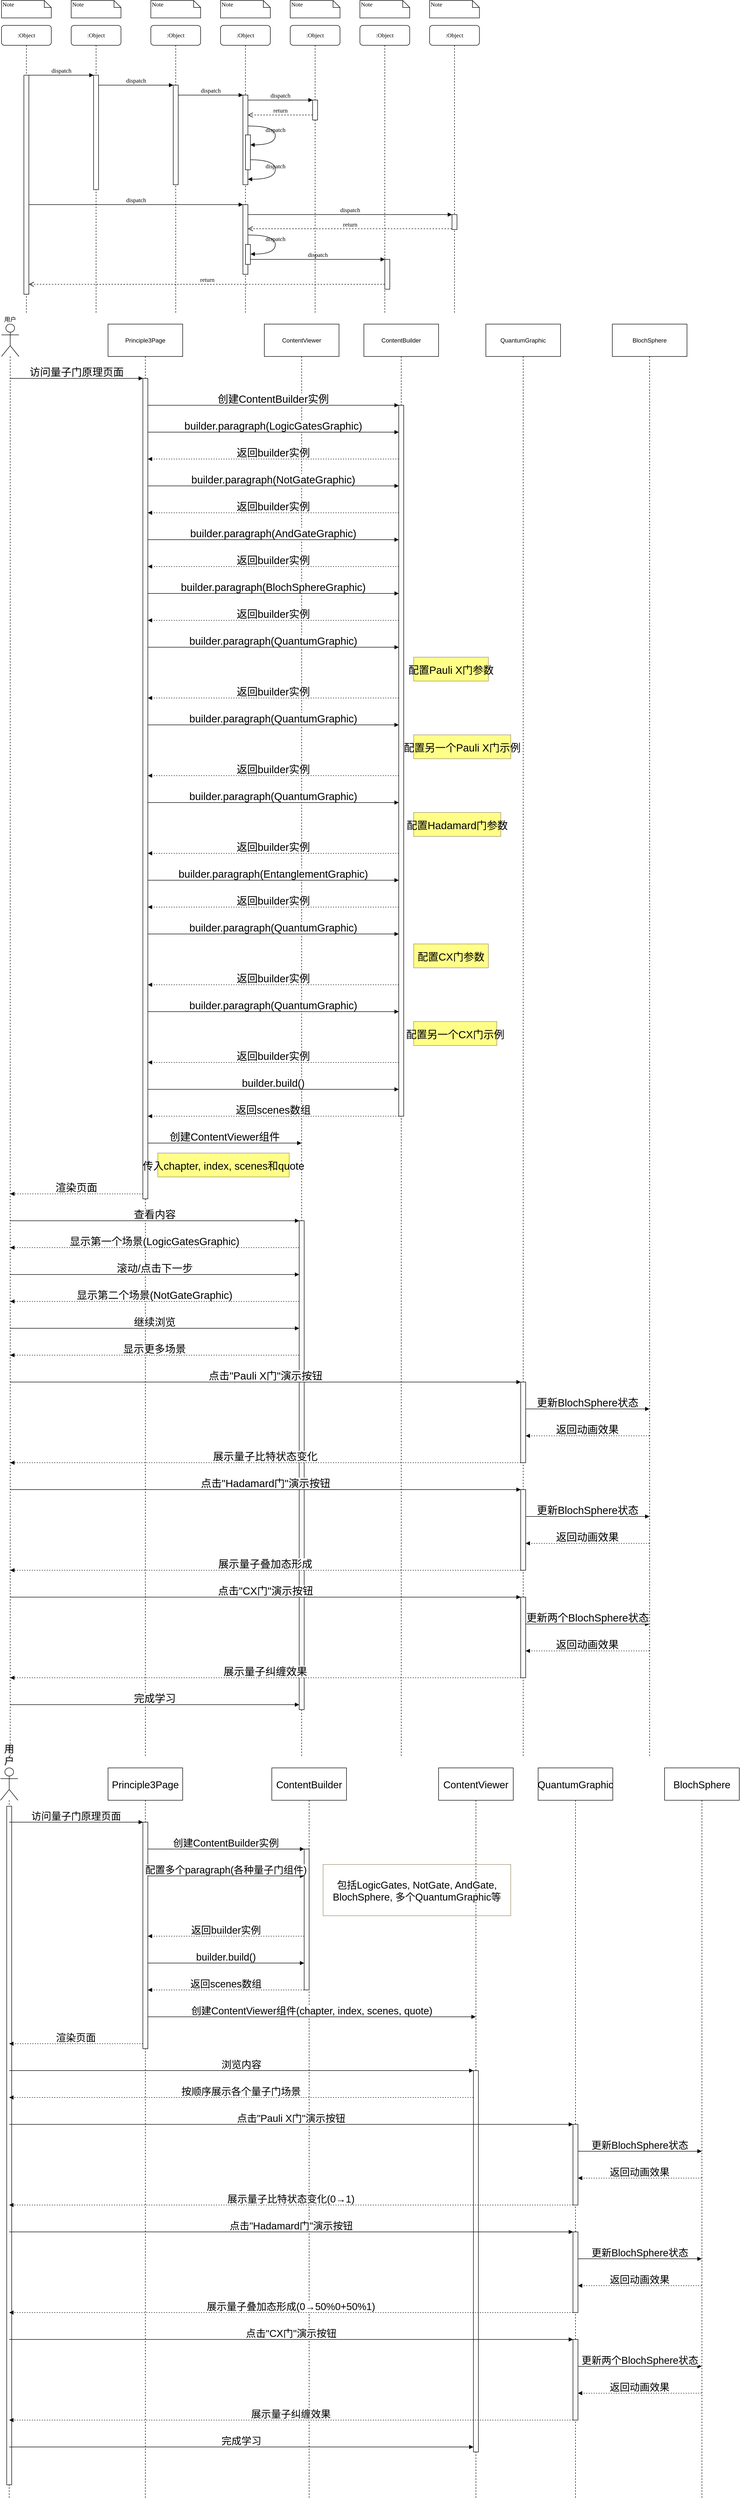 <mxfile version="27.0.4">
  <diagram name="Page-1" id="13e1069c-82ec-6db2-03f1-153e76fe0fe0">
    <mxGraphModel dx="1796" dy="1060" grid="1" gridSize="10" guides="1" tooltips="1" connect="1" arrows="1" fold="1" page="1" pageScale="1" pageWidth="1100" pageHeight="850" background="none" math="0" shadow="0">
      <root>
        <mxCell id="0" />
        <mxCell id="1" parent="0" />
        <mxCell id="7baba1c4bc27f4b0-2" value=":Object" style="shape=umlLifeline;perimeter=lifelinePerimeter;whiteSpace=wrap;html=1;container=1;collapsible=0;recursiveResize=0;outlineConnect=0;rounded=1;shadow=0;comic=0;labelBackgroundColor=none;strokeWidth=1;fontFamily=Verdana;fontSize=12;align=center;" parent="1" vertex="1">
          <mxGeometry x="240" y="80" width="100" height="580" as="geometry" />
        </mxCell>
        <mxCell id="7baba1c4bc27f4b0-10" value="" style="html=1;points=[];perimeter=orthogonalPerimeter;rounded=0;shadow=0;comic=0;labelBackgroundColor=none;strokeWidth=1;fontFamily=Verdana;fontSize=12;align=center;" parent="7baba1c4bc27f4b0-2" vertex="1">
          <mxGeometry x="45" y="100" width="10" height="230" as="geometry" />
        </mxCell>
        <mxCell id="7baba1c4bc27f4b0-3" value=":Object" style="shape=umlLifeline;perimeter=lifelinePerimeter;whiteSpace=wrap;html=1;container=1;collapsible=0;recursiveResize=0;outlineConnect=0;rounded=1;shadow=0;comic=0;labelBackgroundColor=none;strokeWidth=1;fontFamily=Verdana;fontSize=12;align=center;" parent="1" vertex="1">
          <mxGeometry x="400" y="80" width="100" height="580" as="geometry" />
        </mxCell>
        <mxCell id="7baba1c4bc27f4b0-13" value="" style="html=1;points=[];perimeter=orthogonalPerimeter;rounded=0;shadow=0;comic=0;labelBackgroundColor=none;strokeWidth=1;fontFamily=Verdana;fontSize=12;align=center;" parent="7baba1c4bc27f4b0-3" vertex="1">
          <mxGeometry x="45" y="120" width="10" height="200" as="geometry" />
        </mxCell>
        <mxCell id="7baba1c4bc27f4b0-4" value=":Object" style="shape=umlLifeline;perimeter=lifelinePerimeter;whiteSpace=wrap;html=1;container=1;collapsible=0;recursiveResize=0;outlineConnect=0;rounded=1;shadow=0;comic=0;labelBackgroundColor=none;strokeWidth=1;fontFamily=Verdana;fontSize=12;align=center;" parent="1" vertex="1">
          <mxGeometry x="540" y="80" width="100" height="580" as="geometry" />
        </mxCell>
        <mxCell id="7baba1c4bc27f4b0-5" value=":Object" style="shape=umlLifeline;perimeter=lifelinePerimeter;whiteSpace=wrap;html=1;container=1;collapsible=0;recursiveResize=0;outlineConnect=0;rounded=1;shadow=0;comic=0;labelBackgroundColor=none;strokeWidth=1;fontFamily=Verdana;fontSize=12;align=center;" parent="1" vertex="1">
          <mxGeometry x="680" y="80" width="100" height="580" as="geometry" />
        </mxCell>
        <mxCell id="7baba1c4bc27f4b0-6" value=":Object" style="shape=umlLifeline;perimeter=lifelinePerimeter;whiteSpace=wrap;html=1;container=1;collapsible=0;recursiveResize=0;outlineConnect=0;rounded=1;shadow=0;comic=0;labelBackgroundColor=none;strokeWidth=1;fontFamily=Verdana;fontSize=12;align=center;" parent="1" vertex="1">
          <mxGeometry x="820" y="80" width="100" height="580" as="geometry" />
        </mxCell>
        <mxCell id="7baba1c4bc27f4b0-7" value=":Object" style="shape=umlLifeline;perimeter=lifelinePerimeter;whiteSpace=wrap;html=1;container=1;collapsible=0;recursiveResize=0;outlineConnect=0;rounded=1;shadow=0;comic=0;labelBackgroundColor=none;strokeWidth=1;fontFamily=Verdana;fontSize=12;align=center;" parent="1" vertex="1">
          <mxGeometry x="960" y="80" width="100" height="580" as="geometry" />
        </mxCell>
        <mxCell id="7baba1c4bc27f4b0-8" value=":Object" style="shape=umlLifeline;perimeter=lifelinePerimeter;whiteSpace=wrap;html=1;container=1;collapsible=0;recursiveResize=0;outlineConnect=0;rounded=1;shadow=0;comic=0;labelBackgroundColor=none;strokeWidth=1;fontFamily=Verdana;fontSize=12;align=center;" parent="1" vertex="1">
          <mxGeometry x="100" y="80" width="100" height="580" as="geometry" />
        </mxCell>
        <mxCell id="7baba1c4bc27f4b0-9" value="" style="html=1;points=[];perimeter=orthogonalPerimeter;rounded=0;shadow=0;comic=0;labelBackgroundColor=none;strokeWidth=1;fontFamily=Verdana;fontSize=12;align=center;" parent="7baba1c4bc27f4b0-8" vertex="1">
          <mxGeometry x="45" y="100" width="10" height="440" as="geometry" />
        </mxCell>
        <mxCell id="7baba1c4bc27f4b0-16" value="" style="html=1;points=[];perimeter=orthogonalPerimeter;rounded=0;shadow=0;comic=0;labelBackgroundColor=none;strokeWidth=1;fontFamily=Verdana;fontSize=12;align=center;" parent="1" vertex="1">
          <mxGeometry x="585" y="220" width="10" height="180" as="geometry" />
        </mxCell>
        <mxCell id="7baba1c4bc27f4b0-17" value="dispatch" style="html=1;verticalAlign=bottom;endArrow=block;labelBackgroundColor=none;fontFamily=Verdana;fontSize=12;edgeStyle=elbowEdgeStyle;elbow=vertical;" parent="1" source="7baba1c4bc27f4b0-13" target="7baba1c4bc27f4b0-16" edge="1">
          <mxGeometry relative="1" as="geometry">
            <mxPoint x="510" y="220" as="sourcePoint" />
            <Array as="points">
              <mxPoint x="460" y="220" />
            </Array>
          </mxGeometry>
        </mxCell>
        <mxCell id="7baba1c4bc27f4b0-19" value="" style="html=1;points=[];perimeter=orthogonalPerimeter;rounded=0;shadow=0;comic=0;labelBackgroundColor=none;strokeWidth=1;fontFamily=Verdana;fontSize=12;align=center;" parent="1" vertex="1">
          <mxGeometry x="725" y="230" width="10" height="40" as="geometry" />
        </mxCell>
        <mxCell id="7baba1c4bc27f4b0-20" value="dispatch" style="html=1;verticalAlign=bottom;endArrow=block;entryX=0;entryY=0;labelBackgroundColor=none;fontFamily=Verdana;fontSize=12;edgeStyle=elbowEdgeStyle;elbow=vertical;" parent="1" source="7baba1c4bc27f4b0-16" target="7baba1c4bc27f4b0-19" edge="1">
          <mxGeometry relative="1" as="geometry">
            <mxPoint x="650" y="230" as="sourcePoint" />
          </mxGeometry>
        </mxCell>
        <mxCell id="7baba1c4bc27f4b0-21" value="return" style="html=1;verticalAlign=bottom;endArrow=open;dashed=1;endSize=8;labelBackgroundColor=none;fontFamily=Verdana;fontSize=12;edgeStyle=elbowEdgeStyle;elbow=vertical;" parent="1" source="7baba1c4bc27f4b0-19" target="7baba1c4bc27f4b0-16" edge="1">
          <mxGeometry relative="1" as="geometry">
            <mxPoint x="650" y="306" as="targetPoint" />
            <Array as="points">
              <mxPoint x="670" y="260" />
              <mxPoint x="700" y="260" />
            </Array>
          </mxGeometry>
        </mxCell>
        <mxCell id="7baba1c4bc27f4b0-22" value="" style="html=1;points=[];perimeter=orthogonalPerimeter;rounded=0;shadow=0;comic=0;labelBackgroundColor=none;strokeWidth=1;fontFamily=Verdana;fontSize=12;align=center;" parent="1" vertex="1">
          <mxGeometry x="585" y="440" width="10" height="140" as="geometry" />
        </mxCell>
        <mxCell id="7baba1c4bc27f4b0-23" value="dispatch" style="html=1;verticalAlign=bottom;endArrow=block;entryX=0;entryY=0;labelBackgroundColor=none;fontFamily=Verdana;fontSize=12;" parent="1" source="7baba1c4bc27f4b0-9" target="7baba1c4bc27f4b0-22" edge="1">
          <mxGeometry relative="1" as="geometry">
            <mxPoint x="510" y="420" as="sourcePoint" />
          </mxGeometry>
        </mxCell>
        <mxCell id="7baba1c4bc27f4b0-25" value="" style="html=1;points=[];perimeter=orthogonalPerimeter;rounded=0;shadow=0;comic=0;labelBackgroundColor=none;strokeColor=#000000;strokeWidth=1;fillColor=#FFFFFF;fontFamily=Verdana;fontSize=12;fontColor=#000000;align=center;" parent="1" vertex="1">
          <mxGeometry x="1005" y="460" width="10" height="30" as="geometry" />
        </mxCell>
        <mxCell id="7baba1c4bc27f4b0-26" value="dispatch" style="html=1;verticalAlign=bottom;endArrow=block;entryX=0;entryY=0;labelBackgroundColor=none;fontFamily=Verdana;fontSize=12;" parent="1" source="7baba1c4bc27f4b0-22" target="7baba1c4bc27f4b0-25" edge="1">
          <mxGeometry relative="1" as="geometry">
            <mxPoint x="930" y="340" as="sourcePoint" />
          </mxGeometry>
        </mxCell>
        <mxCell id="7baba1c4bc27f4b0-27" value="return" style="html=1;verticalAlign=bottom;endArrow=open;dashed=1;endSize=8;exitX=0;exitY=0.95;labelBackgroundColor=none;fontFamily=Verdana;fontSize=12;" parent="1" source="7baba1c4bc27f4b0-25" target="7baba1c4bc27f4b0-22" edge="1">
          <mxGeometry relative="1" as="geometry">
            <mxPoint x="930" y="416" as="targetPoint" />
          </mxGeometry>
        </mxCell>
        <mxCell id="7baba1c4bc27f4b0-28" value="" style="html=1;points=[];perimeter=orthogonalPerimeter;rounded=0;shadow=0;comic=0;labelBackgroundColor=none;strokeWidth=1;fontFamily=Verdana;fontSize=12;align=center;" parent="1" vertex="1">
          <mxGeometry x="870" y="550" width="10" height="60" as="geometry" />
        </mxCell>
        <mxCell id="7baba1c4bc27f4b0-29" value="dispatch" style="html=1;verticalAlign=bottom;endArrow=block;entryX=0;entryY=0;labelBackgroundColor=none;fontFamily=Verdana;fontSize=12;edgeStyle=elbowEdgeStyle;elbow=vertical;" parent="1" source="7baba1c4bc27f4b0-37" target="7baba1c4bc27f4b0-28" edge="1">
          <mxGeometry relative="1" as="geometry">
            <mxPoint x="800" y="550" as="sourcePoint" />
          </mxGeometry>
        </mxCell>
        <mxCell id="7baba1c4bc27f4b0-30" value="return" style="html=1;verticalAlign=bottom;endArrow=open;dashed=1;endSize=8;labelBackgroundColor=none;fontFamily=Verdana;fontSize=12;edgeStyle=elbowEdgeStyle;elbow=vertical;" parent="1" source="7baba1c4bc27f4b0-28" target="7baba1c4bc27f4b0-9" edge="1">
          <mxGeometry relative="1" as="geometry">
            <mxPoint x="800" y="626" as="targetPoint" />
            <Array as="points">
              <mxPoint x="570" y="600" />
            </Array>
          </mxGeometry>
        </mxCell>
        <mxCell id="7baba1c4bc27f4b0-11" value="dispatch" style="html=1;verticalAlign=bottom;endArrow=block;entryX=0;entryY=0;labelBackgroundColor=none;fontFamily=Verdana;fontSize=12;edgeStyle=elbowEdgeStyle;elbow=vertical;" parent="1" source="7baba1c4bc27f4b0-9" target="7baba1c4bc27f4b0-10" edge="1">
          <mxGeometry relative="1" as="geometry">
            <mxPoint x="220" y="190" as="sourcePoint" />
          </mxGeometry>
        </mxCell>
        <mxCell id="7baba1c4bc27f4b0-14" value="dispatch" style="html=1;verticalAlign=bottom;endArrow=block;entryX=0;entryY=0;labelBackgroundColor=none;fontFamily=Verdana;fontSize=12;edgeStyle=elbowEdgeStyle;elbow=vertical;" parent="1" source="7baba1c4bc27f4b0-10" target="7baba1c4bc27f4b0-13" edge="1">
          <mxGeometry relative="1" as="geometry">
            <mxPoint x="370" y="200" as="sourcePoint" />
          </mxGeometry>
        </mxCell>
        <mxCell id="7baba1c4bc27f4b0-34" value="" style="html=1;points=[];perimeter=orthogonalPerimeter;rounded=0;shadow=0;comic=0;labelBackgroundColor=none;strokeWidth=1;fontFamily=Verdana;fontSize=12;align=center;" parent="1" vertex="1">
          <mxGeometry x="590" y="300" width="10" height="70" as="geometry" />
        </mxCell>
        <mxCell id="7baba1c4bc27f4b0-35" value="dispatch" style="html=1;verticalAlign=bottom;endArrow=block;labelBackgroundColor=none;fontFamily=Verdana;fontSize=12;elbow=vertical;edgeStyle=orthogonalEdgeStyle;curved=1;entryX=1;entryY=0.286;entryPerimeter=0;exitX=1.038;exitY=0.345;exitPerimeter=0;" parent="1" source="7baba1c4bc27f4b0-16" target="7baba1c4bc27f4b0-34" edge="1">
          <mxGeometry relative="1" as="geometry">
            <mxPoint x="465" y="230" as="sourcePoint" />
            <mxPoint x="595" y="230" as="targetPoint" />
            <Array as="points">
              <mxPoint x="650" y="282" />
              <mxPoint x="650" y="320" />
            </Array>
          </mxGeometry>
        </mxCell>
        <mxCell id="7baba1c4bc27f4b0-36" value="dispatch" style="html=1;verticalAlign=bottom;endArrow=block;labelBackgroundColor=none;fontFamily=Verdana;fontSize=12;elbow=vertical;edgeStyle=orthogonalEdgeStyle;curved=1;exitX=1.066;exitY=0.713;exitPerimeter=0;" parent="1" source="7baba1c4bc27f4b0-34" edge="1">
          <mxGeometry relative="1" as="geometry">
            <mxPoint x="610.333" y="350" as="sourcePoint" />
            <mxPoint x="595" y="389" as="targetPoint" />
            <Array as="points">
              <mxPoint x="650" y="350" />
              <mxPoint x="650" y="389" />
            </Array>
          </mxGeometry>
        </mxCell>
        <mxCell id="7baba1c4bc27f4b0-37" value="" style="html=1;points=[];perimeter=orthogonalPerimeter;rounded=0;shadow=0;comic=0;labelBackgroundColor=none;strokeWidth=1;fontFamily=Verdana;fontSize=12;align=center;" parent="1" vertex="1">
          <mxGeometry x="590" y="520" width="10" height="40" as="geometry" />
        </mxCell>
        <mxCell id="7baba1c4bc27f4b0-39" value="dispatch" style="html=1;verticalAlign=bottom;endArrow=block;labelBackgroundColor=none;fontFamily=Verdana;fontSize=12;elbow=vertical;edgeStyle=orthogonalEdgeStyle;curved=1;entryX=1;entryY=0.286;entryPerimeter=0;exitX=1.038;exitY=0.345;exitPerimeter=0;" parent="1" edge="1">
          <mxGeometry relative="1" as="geometry">
            <mxPoint x="595.333" y="501" as="sourcePoint" />
            <mxPoint x="600.333" y="539.333" as="targetPoint" />
            <Array as="points">
              <mxPoint x="650" y="501" />
              <mxPoint x="650" y="539" />
            </Array>
          </mxGeometry>
        </mxCell>
        <mxCell id="7baba1c4bc27f4b0-40" value="Note" style="shape=note;whiteSpace=wrap;html=1;size=14;verticalAlign=top;align=left;spacingTop=-6;rounded=0;shadow=0;comic=0;labelBackgroundColor=none;strokeWidth=1;fontFamily=Verdana;fontSize=12" parent="1" vertex="1">
          <mxGeometry x="100" y="30" width="100" height="35" as="geometry" />
        </mxCell>
        <mxCell id="7baba1c4bc27f4b0-41" value="Note" style="shape=note;whiteSpace=wrap;html=1;size=14;verticalAlign=top;align=left;spacingTop=-6;rounded=0;shadow=0;comic=0;labelBackgroundColor=none;strokeWidth=1;fontFamily=Verdana;fontSize=12" parent="1" vertex="1">
          <mxGeometry x="240" y="30" width="100" height="35" as="geometry" />
        </mxCell>
        <mxCell id="7baba1c4bc27f4b0-42" value="Note" style="shape=note;whiteSpace=wrap;html=1;size=14;verticalAlign=top;align=left;spacingTop=-6;rounded=0;shadow=0;comic=0;labelBackgroundColor=none;strokeWidth=1;fontFamily=Verdana;fontSize=12" parent="1" vertex="1">
          <mxGeometry x="400" y="30" width="100" height="35" as="geometry" />
        </mxCell>
        <mxCell id="7baba1c4bc27f4b0-43" value="Note" style="shape=note;whiteSpace=wrap;html=1;size=14;verticalAlign=top;align=left;spacingTop=-6;rounded=0;shadow=0;comic=0;labelBackgroundColor=none;strokeWidth=1;fontFamily=Verdana;fontSize=12" parent="1" vertex="1">
          <mxGeometry x="540" y="30" width="100" height="35" as="geometry" />
        </mxCell>
        <mxCell id="7baba1c4bc27f4b0-44" value="Note" style="shape=note;whiteSpace=wrap;html=1;size=14;verticalAlign=top;align=left;spacingTop=-6;rounded=0;shadow=0;comic=0;labelBackgroundColor=none;strokeWidth=1;fontFamily=Verdana;fontSize=12" parent="1" vertex="1">
          <mxGeometry x="680" y="30" width="100" height="35" as="geometry" />
        </mxCell>
        <mxCell id="7baba1c4bc27f4b0-45" value="Note" style="shape=note;whiteSpace=wrap;html=1;size=14;verticalAlign=top;align=left;spacingTop=-6;rounded=0;shadow=0;comic=0;labelBackgroundColor=none;strokeWidth=1;fontFamily=Verdana;fontSize=12" parent="1" vertex="1">
          <mxGeometry x="820" y="30" width="100" height="35" as="geometry" />
        </mxCell>
        <mxCell id="7baba1c4bc27f4b0-46" value="Note" style="shape=note;whiteSpace=wrap;html=1;size=14;verticalAlign=top;align=left;spacingTop=-6;rounded=0;shadow=0;comic=0;labelBackgroundColor=none;strokeWidth=1;fontFamily=Verdana;fontSize=12" parent="1" vertex="1">
          <mxGeometry x="960" y="30" width="100" height="35" as="geometry" />
        </mxCell>
        <mxCell id="3lRFRLL_CVhfYFaAorWH-1" value="用户" style="shape=umlLifeline;perimeter=lifelinePerimeter;whiteSpace=wrap;container=1;dropTarget=0;collapsible=0;recursiveResize=0;outlineConnect=0;portConstraint=eastwest;newEdgeStyle={&quot;edgeStyle&quot;:&quot;elbowEdgeStyle&quot;,&quot;elbow&quot;:&quot;vertical&quot;,&quot;curved&quot;:0,&quot;rounded&quot;:0};participant=umlActor;verticalAlign=bottom;labelPosition=center;verticalLabelPosition=top;align=center;size=65;" vertex="1" parent="1">
          <mxGeometry x="100" y="680" width="35" height="2878" as="geometry" />
        </mxCell>
        <mxCell id="3lRFRLL_CVhfYFaAorWH-2" value="Principle3Page" style="shape=umlLifeline;perimeter=lifelinePerimeter;whiteSpace=wrap;container=1;dropTarget=0;collapsible=0;recursiveResize=0;outlineConnect=0;portConstraint=eastwest;newEdgeStyle={&quot;edgeStyle&quot;:&quot;elbowEdgeStyle&quot;,&quot;elbow&quot;:&quot;vertical&quot;,&quot;curved&quot;:0,&quot;rounded&quot;:0};size=65;" vertex="1" parent="1">
          <mxGeometry x="314" y="680" width="150" height="2878" as="geometry" />
        </mxCell>
        <mxCell id="3lRFRLL_CVhfYFaAorWH-3" value="" style="points=[];perimeter=orthogonalPerimeter;outlineConnect=0;targetShapes=umlLifeline;portConstraint=eastwest;newEdgeStyle={&quot;edgeStyle&quot;:&quot;elbowEdgeStyle&quot;,&quot;elbow&quot;:&quot;vertical&quot;,&quot;curved&quot;:0,&quot;rounded&quot;:0};fontSize=21;" vertex="1" parent="3lRFRLL_CVhfYFaAorWH-2">
          <mxGeometry x="70" y="109" width="10" height="1648" as="geometry" />
        </mxCell>
        <mxCell id="3lRFRLL_CVhfYFaAorWH-4" value="ContentViewer" style="shape=umlLifeline;perimeter=lifelinePerimeter;whiteSpace=wrap;container=1;dropTarget=0;collapsible=0;recursiveResize=0;outlineConnect=0;portConstraint=eastwest;newEdgeStyle={&quot;edgeStyle&quot;:&quot;elbowEdgeStyle&quot;,&quot;elbow&quot;:&quot;vertical&quot;,&quot;curved&quot;:0,&quot;rounded&quot;:0};size=65;" vertex="1" parent="1">
          <mxGeometry x="628" y="680" width="150" height="2878" as="geometry" />
        </mxCell>
        <mxCell id="3lRFRLL_CVhfYFaAorWH-5" value="" style="points=[];perimeter=orthogonalPerimeter;outlineConnect=0;targetShapes=umlLifeline;portConstraint=eastwest;newEdgeStyle={&quot;edgeStyle&quot;:&quot;elbowEdgeStyle&quot;,&quot;elbow&quot;:&quot;vertical&quot;,&quot;curved&quot;:0,&quot;rounded&quot;:0};fontSize=21;" vertex="1" parent="3lRFRLL_CVhfYFaAorWH-4">
          <mxGeometry x="70" y="1801" width="10" height="982" as="geometry" />
        </mxCell>
        <mxCell id="3lRFRLL_CVhfYFaAorWH-6" value="ContentBuilder" style="shape=umlLifeline;perimeter=lifelinePerimeter;whiteSpace=wrap;container=1;dropTarget=0;collapsible=0;recursiveResize=0;outlineConnect=0;portConstraint=eastwest;newEdgeStyle={&quot;edgeStyle&quot;:&quot;elbowEdgeStyle&quot;,&quot;elbow&quot;:&quot;vertical&quot;,&quot;curved&quot;:0,&quot;rounded&quot;:0};size=65;" vertex="1" parent="1">
          <mxGeometry x="828" y="680" width="150" height="2878" as="geometry" />
        </mxCell>
        <mxCell id="3lRFRLL_CVhfYFaAorWH-7" value="" style="points=[];perimeter=orthogonalPerimeter;outlineConnect=0;targetShapes=umlLifeline;portConstraint=eastwest;newEdgeStyle={&quot;edgeStyle&quot;:&quot;elbowEdgeStyle&quot;,&quot;elbow&quot;:&quot;vertical&quot;,&quot;curved&quot;:0,&quot;rounded&quot;:0};fontSize=21;" vertex="1" parent="3lRFRLL_CVhfYFaAorWH-6">
          <mxGeometry x="70" y="163" width="10" height="1428" as="geometry" />
        </mxCell>
        <mxCell id="3lRFRLL_CVhfYFaAorWH-8" value="QuantumGraphic" style="shape=umlLifeline;perimeter=lifelinePerimeter;whiteSpace=wrap;container=1;dropTarget=0;collapsible=0;recursiveResize=0;outlineConnect=0;portConstraint=eastwest;newEdgeStyle={&quot;edgeStyle&quot;:&quot;elbowEdgeStyle&quot;,&quot;elbow&quot;:&quot;vertical&quot;,&quot;curved&quot;:0,&quot;rounded&quot;:0};size=65;" vertex="1" parent="1">
          <mxGeometry x="1073" y="680" width="150" height="2878" as="geometry" />
        </mxCell>
        <mxCell id="3lRFRLL_CVhfYFaAorWH-9" value="" style="points=[];perimeter=orthogonalPerimeter;outlineConnect=0;targetShapes=umlLifeline;portConstraint=eastwest;newEdgeStyle={&quot;edgeStyle&quot;:&quot;elbowEdgeStyle&quot;,&quot;elbow&quot;:&quot;vertical&quot;,&quot;curved&quot;:0,&quot;rounded&quot;:0};fontSize=21;" vertex="1" parent="3lRFRLL_CVhfYFaAorWH-8">
          <mxGeometry x="70" y="2125" width="10" height="162" as="geometry" />
        </mxCell>
        <mxCell id="3lRFRLL_CVhfYFaAorWH-10" value="" style="points=[];perimeter=orthogonalPerimeter;outlineConnect=0;targetShapes=umlLifeline;portConstraint=eastwest;newEdgeStyle={&quot;edgeStyle&quot;:&quot;elbowEdgeStyle&quot;,&quot;elbow&quot;:&quot;vertical&quot;,&quot;curved&quot;:0,&quot;rounded&quot;:0};fontSize=21;" vertex="1" parent="3lRFRLL_CVhfYFaAorWH-8">
          <mxGeometry x="70" y="2341" width="10" height="162" as="geometry" />
        </mxCell>
        <mxCell id="3lRFRLL_CVhfYFaAorWH-11" value="" style="points=[];perimeter=orthogonalPerimeter;outlineConnect=0;targetShapes=umlLifeline;portConstraint=eastwest;newEdgeStyle={&quot;edgeStyle&quot;:&quot;elbowEdgeStyle&quot;,&quot;elbow&quot;:&quot;vertical&quot;,&quot;curved&quot;:0,&quot;rounded&quot;:0};fontSize=21;" vertex="1" parent="3lRFRLL_CVhfYFaAorWH-8">
          <mxGeometry x="70" y="2557" width="10" height="162" as="geometry" />
        </mxCell>
        <mxCell id="3lRFRLL_CVhfYFaAorWH-12" value="BlochSphere" style="shape=umlLifeline;perimeter=lifelinePerimeter;whiteSpace=wrap;container=1;dropTarget=0;collapsible=0;recursiveResize=0;outlineConnect=0;portConstraint=eastwest;newEdgeStyle={&quot;edgeStyle&quot;:&quot;elbowEdgeStyle&quot;,&quot;elbow&quot;:&quot;vertical&quot;,&quot;curved&quot;:0,&quot;rounded&quot;:0};size=65;" vertex="1" parent="1">
          <mxGeometry x="1327" y="680" width="150" height="2878" as="geometry" />
        </mxCell>
        <mxCell id="3lRFRLL_CVhfYFaAorWH-13" value="访问量子门原理页面" style="verticalAlign=bottom;edgeStyle=elbowEdgeStyle;elbow=vertical;curved=0;rounded=0;endArrow=block;fontSize=21;" edge="1" parent="1" source="3lRFRLL_CVhfYFaAorWH-1" target="3lRFRLL_CVhfYFaAorWH-3">
          <mxGeometry relative="1" as="geometry">
            <Array as="points">
              <mxPoint x="291" y="789" />
            </Array>
          </mxGeometry>
        </mxCell>
        <mxCell id="3lRFRLL_CVhfYFaAorWH-14" value="创建ContentBuilder实例" style="verticalAlign=bottom;edgeStyle=elbowEdgeStyle;elbow=vertical;curved=0;rounded=0;endArrow=block;fontSize=21;" edge="1" parent="1" source="3lRFRLL_CVhfYFaAorWH-3" target="3lRFRLL_CVhfYFaAorWH-7">
          <mxGeometry relative="1" as="geometry">
            <Array as="points">
              <mxPoint x="657" y="843" />
            </Array>
          </mxGeometry>
        </mxCell>
        <mxCell id="3lRFRLL_CVhfYFaAorWH-15" value="builder.paragraph(LogicGatesGraphic)" style="verticalAlign=bottom;edgeStyle=elbowEdgeStyle;elbow=vertical;curved=0;rounded=0;endArrow=block;fontSize=21;" edge="1" parent="1" source="3lRFRLL_CVhfYFaAorWH-3" target="3lRFRLL_CVhfYFaAorWH-7">
          <mxGeometry relative="1" as="geometry">
            <Array as="points">
              <mxPoint x="655" y="897" />
            </Array>
          </mxGeometry>
        </mxCell>
        <mxCell id="3lRFRLL_CVhfYFaAorWH-16" value="返回builder实例" style="verticalAlign=bottom;edgeStyle=elbowEdgeStyle;elbow=vertical;curved=0;rounded=0;dashed=1;dashPattern=2 3;endArrow=block;fontSize=21;" edge="1" parent="1" source="3lRFRLL_CVhfYFaAorWH-7" target="3lRFRLL_CVhfYFaAorWH-3">
          <mxGeometry relative="1" as="geometry">
            <Array as="points">
              <mxPoint x="658" y="951" />
            </Array>
          </mxGeometry>
        </mxCell>
        <mxCell id="3lRFRLL_CVhfYFaAorWH-17" value="builder.paragraph(NotGateGraphic)" style="verticalAlign=bottom;edgeStyle=elbowEdgeStyle;elbow=vertical;curved=0;rounded=0;endArrow=block;fontSize=21;" edge="1" parent="1" source="3lRFRLL_CVhfYFaAorWH-3" target="3lRFRLL_CVhfYFaAorWH-7">
          <mxGeometry relative="1" as="geometry">
            <Array as="points">
              <mxPoint x="655" y="1005" />
            </Array>
          </mxGeometry>
        </mxCell>
        <mxCell id="3lRFRLL_CVhfYFaAorWH-18" value="返回builder实例" style="verticalAlign=bottom;edgeStyle=elbowEdgeStyle;elbow=vertical;curved=0;rounded=0;dashed=1;dashPattern=2 3;endArrow=block;fontSize=21;" edge="1" parent="1" source="3lRFRLL_CVhfYFaAorWH-7" target="3lRFRLL_CVhfYFaAorWH-3">
          <mxGeometry relative="1" as="geometry">
            <Array as="points">
              <mxPoint x="658" y="1059" />
            </Array>
          </mxGeometry>
        </mxCell>
        <mxCell id="3lRFRLL_CVhfYFaAorWH-19" value="builder.paragraph(AndGateGraphic)" style="verticalAlign=bottom;edgeStyle=elbowEdgeStyle;elbow=vertical;curved=0;rounded=0;endArrow=block;fontSize=21;" edge="1" parent="1" source="3lRFRLL_CVhfYFaAorWH-3" target="3lRFRLL_CVhfYFaAorWH-7">
          <mxGeometry relative="1" as="geometry">
            <Array as="points">
              <mxPoint x="655" y="1113" />
            </Array>
          </mxGeometry>
        </mxCell>
        <mxCell id="3lRFRLL_CVhfYFaAorWH-20" value="返回builder实例" style="verticalAlign=bottom;edgeStyle=elbowEdgeStyle;elbow=vertical;curved=0;rounded=0;dashed=1;dashPattern=2 3;endArrow=block;fontSize=21;" edge="1" parent="1" source="3lRFRLL_CVhfYFaAorWH-7" target="3lRFRLL_CVhfYFaAorWH-3">
          <mxGeometry relative="1" as="geometry">
            <Array as="points">
              <mxPoint x="658" y="1167" />
            </Array>
          </mxGeometry>
        </mxCell>
        <mxCell id="3lRFRLL_CVhfYFaAorWH-21" value="builder.paragraph(BlochSphereGraphic)" style="verticalAlign=bottom;edgeStyle=elbowEdgeStyle;elbow=vertical;curved=0;rounded=0;endArrow=block;fontSize=21;" edge="1" parent="1" source="3lRFRLL_CVhfYFaAorWH-3" target="3lRFRLL_CVhfYFaAorWH-7">
          <mxGeometry relative="1" as="geometry">
            <Array as="points">
              <mxPoint x="655" y="1221" />
            </Array>
          </mxGeometry>
        </mxCell>
        <mxCell id="3lRFRLL_CVhfYFaAorWH-22" value="返回builder实例" style="verticalAlign=bottom;edgeStyle=elbowEdgeStyle;elbow=vertical;curved=0;rounded=0;dashed=1;dashPattern=2 3;endArrow=block;fontSize=21;" edge="1" parent="1" source="3lRFRLL_CVhfYFaAorWH-7" target="3lRFRLL_CVhfYFaAorWH-3">
          <mxGeometry relative="1" as="geometry">
            <Array as="points">
              <mxPoint x="658" y="1275" />
            </Array>
          </mxGeometry>
        </mxCell>
        <mxCell id="3lRFRLL_CVhfYFaAorWH-23" value="builder.paragraph(QuantumGraphic)" style="verticalAlign=bottom;edgeStyle=elbowEdgeStyle;elbow=vertical;curved=0;rounded=0;endArrow=block;fontSize=21;" edge="1" parent="1" source="3lRFRLL_CVhfYFaAorWH-3" target="3lRFRLL_CVhfYFaAorWH-7">
          <mxGeometry relative="1" as="geometry">
            <Array as="points">
              <mxPoint x="655" y="1329" />
            </Array>
          </mxGeometry>
        </mxCell>
        <mxCell id="3lRFRLL_CVhfYFaAorWH-24" value="返回builder实例" style="verticalAlign=bottom;edgeStyle=elbowEdgeStyle;elbow=vertical;curved=0;rounded=0;dashed=1;dashPattern=2 3;endArrow=block;fontSize=21;" edge="1" parent="1" source="3lRFRLL_CVhfYFaAorWH-7" target="3lRFRLL_CVhfYFaAorWH-3">
          <mxGeometry relative="1" as="geometry">
            <Array as="points">
              <mxPoint x="658" y="1431" />
            </Array>
          </mxGeometry>
        </mxCell>
        <mxCell id="3lRFRLL_CVhfYFaAorWH-25" value="builder.paragraph(QuantumGraphic)" style="verticalAlign=bottom;edgeStyle=elbowEdgeStyle;elbow=vertical;curved=0;rounded=0;endArrow=block;fontSize=21;" edge="1" parent="1" source="3lRFRLL_CVhfYFaAorWH-3" target="3lRFRLL_CVhfYFaAorWH-7">
          <mxGeometry relative="1" as="geometry">
            <Array as="points">
              <mxPoint x="655" y="1485" />
            </Array>
          </mxGeometry>
        </mxCell>
        <mxCell id="3lRFRLL_CVhfYFaAorWH-26" value="返回builder实例" style="verticalAlign=bottom;edgeStyle=elbowEdgeStyle;elbow=vertical;curved=0;rounded=0;dashed=1;dashPattern=2 3;endArrow=block;fontSize=21;" edge="1" parent="1" source="3lRFRLL_CVhfYFaAorWH-7" target="3lRFRLL_CVhfYFaAorWH-3">
          <mxGeometry relative="1" as="geometry">
            <Array as="points">
              <mxPoint x="658" y="1587" />
            </Array>
          </mxGeometry>
        </mxCell>
        <mxCell id="3lRFRLL_CVhfYFaAorWH-27" value="builder.paragraph(QuantumGraphic)" style="verticalAlign=bottom;edgeStyle=elbowEdgeStyle;elbow=vertical;curved=0;rounded=0;endArrow=block;fontSize=21;" edge="1" parent="1" source="3lRFRLL_CVhfYFaAorWH-3" target="3lRFRLL_CVhfYFaAorWH-7">
          <mxGeometry relative="1" as="geometry">
            <Array as="points">
              <mxPoint x="655" y="1641" />
            </Array>
          </mxGeometry>
        </mxCell>
        <mxCell id="3lRFRLL_CVhfYFaAorWH-28" value="返回builder实例" style="verticalAlign=bottom;edgeStyle=elbowEdgeStyle;elbow=vertical;curved=0;rounded=0;dashed=1;dashPattern=2 3;endArrow=block;fontSize=21;" edge="1" parent="1" source="3lRFRLL_CVhfYFaAorWH-7" target="3lRFRLL_CVhfYFaAorWH-3">
          <mxGeometry relative="1" as="geometry">
            <Array as="points">
              <mxPoint x="658" y="1743" />
            </Array>
          </mxGeometry>
        </mxCell>
        <mxCell id="3lRFRLL_CVhfYFaAorWH-29" value="builder.paragraph(EntanglementGraphic)" style="verticalAlign=bottom;edgeStyle=elbowEdgeStyle;elbow=vertical;curved=0;rounded=0;endArrow=block;fontSize=21;" edge="1" parent="1" source="3lRFRLL_CVhfYFaAorWH-3" target="3lRFRLL_CVhfYFaAorWH-7">
          <mxGeometry relative="1" as="geometry">
            <Array as="points">
              <mxPoint x="655" y="1797" />
            </Array>
          </mxGeometry>
        </mxCell>
        <mxCell id="3lRFRLL_CVhfYFaAorWH-30" value="返回builder实例" style="verticalAlign=bottom;edgeStyle=elbowEdgeStyle;elbow=vertical;curved=0;rounded=0;dashed=1;dashPattern=2 3;endArrow=block;fontSize=21;" edge="1" parent="1" source="3lRFRLL_CVhfYFaAorWH-7" target="3lRFRLL_CVhfYFaAorWH-3">
          <mxGeometry relative="1" as="geometry">
            <Array as="points">
              <mxPoint x="658" y="1851" />
            </Array>
          </mxGeometry>
        </mxCell>
        <mxCell id="3lRFRLL_CVhfYFaAorWH-31" value="builder.paragraph(QuantumGraphic)" style="verticalAlign=bottom;edgeStyle=elbowEdgeStyle;elbow=vertical;curved=0;rounded=0;endArrow=block;fontSize=21;" edge="1" parent="1" source="3lRFRLL_CVhfYFaAorWH-3" target="3lRFRLL_CVhfYFaAorWH-7">
          <mxGeometry relative="1" as="geometry">
            <Array as="points">
              <mxPoint x="655" y="1905" />
            </Array>
          </mxGeometry>
        </mxCell>
        <mxCell id="3lRFRLL_CVhfYFaAorWH-32" value="返回builder实例" style="verticalAlign=bottom;edgeStyle=elbowEdgeStyle;elbow=vertical;curved=0;rounded=0;dashed=1;dashPattern=2 3;endArrow=block;fontSize=21;" edge="1" parent="1" source="3lRFRLL_CVhfYFaAorWH-7" target="3lRFRLL_CVhfYFaAorWH-3">
          <mxGeometry relative="1" as="geometry">
            <Array as="points">
              <mxPoint x="658" y="2007" />
            </Array>
          </mxGeometry>
        </mxCell>
        <mxCell id="3lRFRLL_CVhfYFaAorWH-33" value="builder.paragraph(QuantumGraphic)" style="verticalAlign=bottom;edgeStyle=elbowEdgeStyle;elbow=vertical;curved=0;rounded=0;endArrow=block;fontSize=21;" edge="1" parent="1" source="3lRFRLL_CVhfYFaAorWH-3" target="3lRFRLL_CVhfYFaAorWH-7">
          <mxGeometry relative="1" as="geometry">
            <Array as="points">
              <mxPoint x="655" y="2061" />
            </Array>
          </mxGeometry>
        </mxCell>
        <mxCell id="3lRFRLL_CVhfYFaAorWH-34" value="返回builder实例" style="verticalAlign=bottom;edgeStyle=elbowEdgeStyle;elbow=vertical;curved=0;rounded=0;dashed=1;dashPattern=2 3;endArrow=block;fontSize=21;" edge="1" parent="1" source="3lRFRLL_CVhfYFaAorWH-7" target="3lRFRLL_CVhfYFaAorWH-3">
          <mxGeometry relative="1" as="geometry">
            <Array as="points">
              <mxPoint x="658" y="2163" />
            </Array>
          </mxGeometry>
        </mxCell>
        <mxCell id="3lRFRLL_CVhfYFaAorWH-35" value="builder.build()" style="verticalAlign=bottom;edgeStyle=elbowEdgeStyle;elbow=vertical;curved=0;rounded=0;endArrow=block;fontSize=21;" edge="1" parent="1" source="3lRFRLL_CVhfYFaAorWH-3" target="3lRFRLL_CVhfYFaAorWH-7">
          <mxGeometry relative="1" as="geometry">
            <Array as="points">
              <mxPoint x="655" y="2217" />
            </Array>
          </mxGeometry>
        </mxCell>
        <mxCell id="3lRFRLL_CVhfYFaAorWH-36" value="返回scenes数组" style="verticalAlign=bottom;edgeStyle=elbowEdgeStyle;elbow=vertical;curved=0;rounded=0;dashed=1;dashPattern=2 3;endArrow=block;fontSize=21;" edge="1" parent="1" source="3lRFRLL_CVhfYFaAorWH-7" target="3lRFRLL_CVhfYFaAorWH-3">
          <mxGeometry relative="1" as="geometry">
            <Array as="points">
              <mxPoint x="658" y="2271" />
            </Array>
          </mxGeometry>
        </mxCell>
        <mxCell id="3lRFRLL_CVhfYFaAorWH-37" value="创建ContentViewer组件" style="verticalAlign=bottom;edgeStyle=elbowEdgeStyle;elbow=vertical;curved=0;rounded=0;endArrow=block;fontSize=21;" edge="1" parent="1" source="3lRFRLL_CVhfYFaAorWH-3" target="3lRFRLL_CVhfYFaAorWH-4">
          <mxGeometry relative="1" as="geometry">
            <Array as="points">
              <mxPoint x="557" y="2325" />
            </Array>
          </mxGeometry>
        </mxCell>
        <mxCell id="3lRFRLL_CVhfYFaAorWH-38" value="渲染页面" style="verticalAlign=bottom;edgeStyle=elbowEdgeStyle;elbow=vertical;curved=0;rounded=0;dashed=1;dashPattern=2 3;endArrow=block;fontSize=21;" edge="1" parent="1" source="3lRFRLL_CVhfYFaAorWH-3" target="3lRFRLL_CVhfYFaAorWH-1">
          <mxGeometry relative="1" as="geometry">
            <Array as="points">
              <mxPoint x="292" y="2427" />
            </Array>
          </mxGeometry>
        </mxCell>
        <mxCell id="3lRFRLL_CVhfYFaAorWH-39" value="查看内容" style="verticalAlign=bottom;edgeStyle=elbowEdgeStyle;elbow=vertical;curved=0;rounded=0;endArrow=block;fontSize=21;" edge="1" parent="1" source="3lRFRLL_CVhfYFaAorWH-1" target="3lRFRLL_CVhfYFaAorWH-5">
          <mxGeometry relative="1" as="geometry">
            <Array as="points">
              <mxPoint x="448" y="2481" />
            </Array>
          </mxGeometry>
        </mxCell>
        <mxCell id="3lRFRLL_CVhfYFaAorWH-40" value="显示第一个场景(LogicGatesGraphic)" style="verticalAlign=bottom;edgeStyle=elbowEdgeStyle;elbow=vertical;curved=0;rounded=0;dashed=1;dashPattern=2 3;endArrow=block;fontSize=21;" edge="1" parent="1" source="3lRFRLL_CVhfYFaAorWH-5" target="3lRFRLL_CVhfYFaAorWH-1">
          <mxGeometry relative="1" as="geometry">
            <Array as="points">
              <mxPoint x="449" y="2535" />
            </Array>
          </mxGeometry>
        </mxCell>
        <mxCell id="3lRFRLL_CVhfYFaAorWH-41" value="滚动/点击下一步" style="verticalAlign=bottom;edgeStyle=elbowEdgeStyle;elbow=vertical;curved=0;rounded=0;endArrow=block;fontSize=21;" edge="1" parent="1" source="3lRFRLL_CVhfYFaAorWH-1" target="3lRFRLL_CVhfYFaAorWH-5">
          <mxGeometry relative="1" as="geometry">
            <Array as="points">
              <mxPoint x="446" y="2589" />
            </Array>
          </mxGeometry>
        </mxCell>
        <mxCell id="3lRFRLL_CVhfYFaAorWH-42" value="显示第二个场景(NotGateGraphic)" style="verticalAlign=bottom;edgeStyle=elbowEdgeStyle;elbow=vertical;curved=0;rounded=0;dashed=1;dashPattern=2 3;endArrow=block;fontSize=21;" edge="1" parent="1" source="3lRFRLL_CVhfYFaAorWH-5" target="3lRFRLL_CVhfYFaAorWH-1">
          <mxGeometry relative="1" as="geometry">
            <Array as="points">
              <mxPoint x="449" y="2643" />
            </Array>
          </mxGeometry>
        </mxCell>
        <mxCell id="3lRFRLL_CVhfYFaAorWH-43" value="继续浏览" style="verticalAlign=bottom;edgeStyle=elbowEdgeStyle;elbow=vertical;curved=0;rounded=0;endArrow=block;fontSize=21;" edge="1" parent="1" source="3lRFRLL_CVhfYFaAorWH-1" target="3lRFRLL_CVhfYFaAorWH-5">
          <mxGeometry relative="1" as="geometry">
            <Array as="points">
              <mxPoint x="446" y="2697" />
            </Array>
          </mxGeometry>
        </mxCell>
        <mxCell id="3lRFRLL_CVhfYFaAorWH-44" value="显示更多场景" style="verticalAlign=bottom;edgeStyle=elbowEdgeStyle;elbow=vertical;curved=0;rounded=0;dashed=1;dashPattern=2 3;endArrow=block;fontSize=21;" edge="1" parent="1" source="3lRFRLL_CVhfYFaAorWH-5" target="3lRFRLL_CVhfYFaAorWH-1">
          <mxGeometry relative="1" as="geometry">
            <Array as="points">
              <mxPoint x="449" y="2751" />
            </Array>
          </mxGeometry>
        </mxCell>
        <mxCell id="3lRFRLL_CVhfYFaAorWH-45" value="点击&quot;Pauli X门&quot;演示按钮" style="verticalAlign=bottom;edgeStyle=elbowEdgeStyle;elbow=vertical;curved=0;rounded=0;endArrow=block;fontSize=21;" edge="1" parent="1" source="3lRFRLL_CVhfYFaAorWH-1" target="3lRFRLL_CVhfYFaAorWH-9">
          <mxGeometry relative="1" as="geometry">
            <Array as="points">
              <mxPoint x="670" y="2805" />
            </Array>
          </mxGeometry>
        </mxCell>
        <mxCell id="3lRFRLL_CVhfYFaAorWH-46" value="更新BlochSphere状态" style="verticalAlign=bottom;edgeStyle=elbowEdgeStyle;elbow=vertical;curved=0;rounded=0;endArrow=block;fontSize=21;" edge="1" parent="1" source="3lRFRLL_CVhfYFaAorWH-9" target="3lRFRLL_CVhfYFaAorWH-12">
          <mxGeometry relative="1" as="geometry">
            <Array as="points">
              <mxPoint x="1286" y="2859" />
            </Array>
          </mxGeometry>
        </mxCell>
        <mxCell id="3lRFRLL_CVhfYFaAorWH-47" value="返回动画效果" style="verticalAlign=bottom;edgeStyle=elbowEdgeStyle;elbow=vertical;curved=0;rounded=0;dashed=1;dashPattern=2 3;endArrow=block;fontSize=21;" edge="1" parent="1" source="3lRFRLL_CVhfYFaAorWH-12" target="3lRFRLL_CVhfYFaAorWH-9">
          <mxGeometry relative="1" as="geometry">
            <Array as="points">
              <mxPoint x="1289" y="2913" />
            </Array>
          </mxGeometry>
        </mxCell>
        <mxCell id="3lRFRLL_CVhfYFaAorWH-48" value="展示量子比特状态变化" style="verticalAlign=bottom;edgeStyle=elbowEdgeStyle;elbow=vertical;curved=0;rounded=0;dashed=1;dashPattern=2 3;endArrow=block;fontSize=21;" edge="1" parent="1" source="3lRFRLL_CVhfYFaAorWH-9" target="3lRFRLL_CVhfYFaAorWH-1">
          <mxGeometry relative="1" as="geometry">
            <Array as="points">
              <mxPoint x="671" y="2967" />
            </Array>
          </mxGeometry>
        </mxCell>
        <mxCell id="3lRFRLL_CVhfYFaAorWH-49" value="点击&quot;Hadamard门&quot;演示按钮" style="verticalAlign=bottom;edgeStyle=elbowEdgeStyle;elbow=vertical;curved=0;rounded=0;endArrow=block;fontSize=21;" edge="1" parent="1" source="3lRFRLL_CVhfYFaAorWH-1" target="3lRFRLL_CVhfYFaAorWH-10">
          <mxGeometry relative="1" as="geometry">
            <Array as="points">
              <mxPoint x="670" y="3021" />
            </Array>
          </mxGeometry>
        </mxCell>
        <mxCell id="3lRFRLL_CVhfYFaAorWH-50" value="更新BlochSphere状态" style="verticalAlign=bottom;edgeStyle=elbowEdgeStyle;elbow=vertical;curved=0;rounded=0;endArrow=block;fontSize=21;" edge="1" parent="1" source="3lRFRLL_CVhfYFaAorWH-10" target="3lRFRLL_CVhfYFaAorWH-12">
          <mxGeometry relative="1" as="geometry">
            <Array as="points">
              <mxPoint x="1286" y="3075" />
            </Array>
          </mxGeometry>
        </mxCell>
        <mxCell id="3lRFRLL_CVhfYFaAorWH-51" value="返回动画效果" style="verticalAlign=bottom;edgeStyle=elbowEdgeStyle;elbow=vertical;curved=0;rounded=0;dashed=1;dashPattern=2 3;endArrow=block;fontSize=21;" edge="1" parent="1" source="3lRFRLL_CVhfYFaAorWH-12" target="3lRFRLL_CVhfYFaAorWH-10">
          <mxGeometry relative="1" as="geometry">
            <Array as="points">
              <mxPoint x="1289" y="3129" />
            </Array>
          </mxGeometry>
        </mxCell>
        <mxCell id="3lRFRLL_CVhfYFaAorWH-52" value="展示量子叠加态形成" style="verticalAlign=bottom;edgeStyle=elbowEdgeStyle;elbow=vertical;curved=0;rounded=0;dashed=1;dashPattern=2 3;endArrow=block;fontSize=21;" edge="1" parent="1" source="3lRFRLL_CVhfYFaAorWH-10" target="3lRFRLL_CVhfYFaAorWH-1">
          <mxGeometry relative="1" as="geometry">
            <Array as="points">
              <mxPoint x="671" y="3183" />
            </Array>
          </mxGeometry>
        </mxCell>
        <mxCell id="3lRFRLL_CVhfYFaAorWH-53" value="点击&quot;CX门&quot;演示按钮" style="verticalAlign=bottom;edgeStyle=elbowEdgeStyle;elbow=vertical;curved=0;rounded=0;endArrow=block;fontSize=21;" edge="1" parent="1" source="3lRFRLL_CVhfYFaAorWH-1" target="3lRFRLL_CVhfYFaAorWH-11">
          <mxGeometry relative="1" as="geometry">
            <Array as="points">
              <mxPoint x="670" y="3237" />
            </Array>
          </mxGeometry>
        </mxCell>
        <mxCell id="3lRFRLL_CVhfYFaAorWH-54" value="更新两个BlochSphere状态" style="verticalAlign=bottom;edgeStyle=elbowEdgeStyle;elbow=vertical;curved=0;rounded=0;endArrow=block;fontSize=21;" edge="1" parent="1" source="3lRFRLL_CVhfYFaAorWH-11" target="3lRFRLL_CVhfYFaAorWH-12">
          <mxGeometry relative="1" as="geometry">
            <Array as="points">
              <mxPoint x="1286" y="3291" />
            </Array>
          </mxGeometry>
        </mxCell>
        <mxCell id="3lRFRLL_CVhfYFaAorWH-55" value="返回动画效果" style="verticalAlign=bottom;edgeStyle=elbowEdgeStyle;elbow=vertical;curved=0;rounded=0;dashed=1;dashPattern=2 3;endArrow=block;fontSize=21;" edge="1" parent="1" source="3lRFRLL_CVhfYFaAorWH-12" target="3lRFRLL_CVhfYFaAorWH-11">
          <mxGeometry relative="1" as="geometry">
            <Array as="points">
              <mxPoint x="1289" y="3345" />
            </Array>
          </mxGeometry>
        </mxCell>
        <mxCell id="3lRFRLL_CVhfYFaAorWH-56" value="展示量子纠缠效果" style="verticalAlign=bottom;edgeStyle=elbowEdgeStyle;elbow=vertical;curved=0;rounded=0;dashed=1;dashPattern=2 3;endArrow=block;fontSize=21;" edge="1" parent="1" source="3lRFRLL_CVhfYFaAorWH-11" target="3lRFRLL_CVhfYFaAorWH-1">
          <mxGeometry relative="1" as="geometry">
            <Array as="points">
              <mxPoint x="671" y="3399" />
            </Array>
          </mxGeometry>
        </mxCell>
        <mxCell id="3lRFRLL_CVhfYFaAorWH-57" value="完成学习" style="verticalAlign=bottom;edgeStyle=elbowEdgeStyle;elbow=vertical;curved=0;rounded=0;endArrow=block;fontSize=21;" edge="1" parent="1" source="3lRFRLL_CVhfYFaAorWH-1" target="3lRFRLL_CVhfYFaAorWH-5">
          <mxGeometry relative="1" as="geometry">
            <Array as="points">
              <mxPoint x="446" y="3453" />
            </Array>
          </mxGeometry>
        </mxCell>
        <mxCell id="3lRFRLL_CVhfYFaAorWH-58" value="配置Pauli X门参数" style="fillColor=#ffff88;strokeColor=#9E916F;fontSize=21;" vertex="1" parent="1">
          <mxGeometry x="928" y="1349" width="150" height="48" as="geometry" />
        </mxCell>
        <mxCell id="3lRFRLL_CVhfYFaAorWH-59" value="配置另一个Pauli X门示例" style="fillColor=#ffff88;strokeColor=#9E916F;fontSize=21;" vertex="1" parent="1">
          <mxGeometry x="928" y="1505" width="195" height="48" as="geometry" />
        </mxCell>
        <mxCell id="3lRFRLL_CVhfYFaAorWH-60" value="配置Hadamard门参数" style="fillColor=#ffff88;strokeColor=#9E916F;fontSize=21;" vertex="1" parent="1">
          <mxGeometry x="928" y="1661" width="175" height="48" as="geometry" />
        </mxCell>
        <mxCell id="3lRFRLL_CVhfYFaAorWH-61" value="配置CX门参数" style="fillColor=#ffff88;strokeColor=#9E916F;fontSize=21;" vertex="1" parent="1">
          <mxGeometry x="928" y="1925" width="150" height="48" as="geometry" />
        </mxCell>
        <mxCell id="3lRFRLL_CVhfYFaAorWH-62" value="配置另一个CX门示例" style="fillColor=#ffff88;strokeColor=#9E916F;fontSize=21;" vertex="1" parent="1">
          <mxGeometry x="928" y="2081" width="167" height="48" as="geometry" />
        </mxCell>
        <mxCell id="3lRFRLL_CVhfYFaAorWH-63" value="传入chapter, index, scenes和quote" style="fillColor=#ffff88;strokeColor=#9E916F;fontSize=21;" vertex="1" parent="1">
          <mxGeometry x="414" y="2345" width="264" height="48" as="geometry" />
        </mxCell>
        <mxCell id="3lRFRLL_CVhfYFaAorWH-64" value="用户" style="shape=umlLifeline;perimeter=lifelinePerimeter;whiteSpace=wrap;container=1;dropTarget=0;collapsible=0;recursiveResize=0;outlineConnect=0;portConstraint=eastwest;newEdgeStyle={&quot;edgeStyle&quot;:&quot;elbowEdgeStyle&quot;,&quot;elbow&quot;:&quot;vertical&quot;,&quot;curved&quot;:0,&quot;rounded&quot;:0};participant=umlActor;verticalAlign=bottom;labelPosition=center;verticalLabelPosition=top;align=center;size=65;fontSize=20;" vertex="1" parent="1">
          <mxGeometry x="98" y="3580" width="35" height="1469" as="geometry" />
        </mxCell>
        <mxCell id="3lRFRLL_CVhfYFaAorWH-100" value="" style="points=[];perimeter=orthogonalPerimeter;outlineConnect=0;targetShapes=umlLifeline;portConstraint=eastwest;newEdgeStyle={&quot;edgeStyle&quot;:&quot;elbowEdgeStyle&quot;,&quot;elbow&quot;:&quot;vertical&quot;,&quot;curved&quot;:0,&quot;rounded&quot;:0};fontSize=20;" vertex="1" parent="3lRFRLL_CVhfYFaAorWH-64">
          <mxGeometry x="12.5" y="77" width="10" height="1363" as="geometry" />
        </mxCell>
        <mxCell id="3lRFRLL_CVhfYFaAorWH-65" value="Principle3Page" style="shape=umlLifeline;perimeter=lifelinePerimeter;whiteSpace=wrap;container=1;dropTarget=0;collapsible=0;recursiveResize=0;outlineConnect=0;portConstraint=eastwest;newEdgeStyle={&quot;edgeStyle&quot;:&quot;elbowEdgeStyle&quot;,&quot;elbow&quot;:&quot;vertical&quot;,&quot;curved&quot;:0,&quot;rounded&quot;:0};size=65;fontSize=20;" vertex="1" parent="1">
          <mxGeometry x="314" y="3580" width="150" height="1469" as="geometry" />
        </mxCell>
        <mxCell id="3lRFRLL_CVhfYFaAorWH-66" value="" style="points=[];perimeter=orthogonalPerimeter;outlineConnect=0;targetShapes=umlLifeline;portConstraint=eastwest;newEdgeStyle={&quot;edgeStyle&quot;:&quot;elbowEdgeStyle&quot;,&quot;elbow&quot;:&quot;vertical&quot;,&quot;curved&quot;:0,&quot;rounded&quot;:0};fontSize=20;" vertex="1" parent="3lRFRLL_CVhfYFaAorWH-65">
          <mxGeometry x="70" y="109" width="10" height="455" as="geometry" />
        </mxCell>
        <mxCell id="3lRFRLL_CVhfYFaAorWH-67" value="ContentBuilder" style="shape=umlLifeline;perimeter=lifelinePerimeter;whiteSpace=wrap;container=1;dropTarget=0;collapsible=0;recursiveResize=0;outlineConnect=0;portConstraint=eastwest;newEdgeStyle={&quot;edgeStyle&quot;:&quot;elbowEdgeStyle&quot;,&quot;elbow&quot;:&quot;vertical&quot;,&quot;curved&quot;:0,&quot;rounded&quot;:0};size=65;fontSize=20;" vertex="1" parent="1">
          <mxGeometry x="643" y="3580" width="150" height="1469" as="geometry" />
        </mxCell>
        <mxCell id="3lRFRLL_CVhfYFaAorWH-68" value="" style="points=[];perimeter=orthogonalPerimeter;outlineConnect=0;targetShapes=umlLifeline;portConstraint=eastwest;newEdgeStyle={&quot;edgeStyle&quot;:&quot;elbowEdgeStyle&quot;,&quot;elbow&quot;:&quot;vertical&quot;,&quot;curved&quot;:0,&quot;rounded&quot;:0};fontSize=20;" vertex="1" parent="3lRFRLL_CVhfYFaAorWH-67">
          <mxGeometry x="65" y="163" width="10" height="283" as="geometry" />
        </mxCell>
        <mxCell id="3lRFRLL_CVhfYFaAorWH-69" value="ContentViewer" style="shape=umlLifeline;perimeter=lifelinePerimeter;whiteSpace=wrap;container=1;dropTarget=0;collapsible=0;recursiveResize=0;outlineConnect=0;portConstraint=eastwest;newEdgeStyle={&quot;edgeStyle&quot;:&quot;elbowEdgeStyle&quot;,&quot;elbow&quot;:&quot;vertical&quot;,&quot;curved&quot;:0,&quot;rounded&quot;:0};size=65;fontSize=20;" vertex="1" parent="1">
          <mxGeometry x="978" y="3580" width="150" height="1469" as="geometry" />
        </mxCell>
        <mxCell id="3lRFRLL_CVhfYFaAorWH-70" value="" style="points=[];perimeter=orthogonalPerimeter;outlineConnect=0;targetShapes=umlLifeline;portConstraint=eastwest;newEdgeStyle={&quot;edgeStyle&quot;:&quot;elbowEdgeStyle&quot;,&quot;elbow&quot;:&quot;vertical&quot;,&quot;curved&quot;:0,&quot;rounded&quot;:0};fontSize=20;" vertex="1" parent="3lRFRLL_CVhfYFaAorWH-69">
          <mxGeometry x="70" y="608" width="10" height="766" as="geometry" />
        </mxCell>
        <mxCell id="3lRFRLL_CVhfYFaAorWH-71" value="QuantumGraphic" style="shape=umlLifeline;perimeter=lifelinePerimeter;whiteSpace=wrap;container=1;dropTarget=0;collapsible=0;recursiveResize=0;outlineConnect=0;portConstraint=eastwest;newEdgeStyle={&quot;edgeStyle&quot;:&quot;elbowEdgeStyle&quot;,&quot;elbow&quot;:&quot;vertical&quot;,&quot;curved&quot;:0,&quot;rounded&quot;:0};size=65;fontSize=20;" vertex="1" parent="1">
          <mxGeometry x="1178" y="3580" width="150" height="1469" as="geometry" />
        </mxCell>
        <mxCell id="3lRFRLL_CVhfYFaAorWH-72" value="" style="points=[];perimeter=orthogonalPerimeter;outlineConnect=0;targetShapes=umlLifeline;portConstraint=eastwest;newEdgeStyle={&quot;edgeStyle&quot;:&quot;elbowEdgeStyle&quot;,&quot;elbow&quot;:&quot;vertical&quot;,&quot;curved&quot;:0,&quot;rounded&quot;:0};fontSize=20;" vertex="1" parent="3lRFRLL_CVhfYFaAorWH-71">
          <mxGeometry x="70" y="716" width="10" height="162" as="geometry" />
        </mxCell>
        <mxCell id="3lRFRLL_CVhfYFaAorWH-73" value="" style="points=[];perimeter=orthogonalPerimeter;outlineConnect=0;targetShapes=umlLifeline;portConstraint=eastwest;newEdgeStyle={&quot;edgeStyle&quot;:&quot;elbowEdgeStyle&quot;,&quot;elbow&quot;:&quot;vertical&quot;,&quot;curved&quot;:0,&quot;rounded&quot;:0};fontSize=20;" vertex="1" parent="3lRFRLL_CVhfYFaAorWH-71">
          <mxGeometry x="70" y="932" width="10" height="162" as="geometry" />
        </mxCell>
        <mxCell id="3lRFRLL_CVhfYFaAorWH-74" value="" style="points=[];perimeter=orthogonalPerimeter;outlineConnect=0;targetShapes=umlLifeline;portConstraint=eastwest;newEdgeStyle={&quot;edgeStyle&quot;:&quot;elbowEdgeStyle&quot;,&quot;elbow&quot;:&quot;vertical&quot;,&quot;curved&quot;:0,&quot;rounded&quot;:0};fontSize=20;" vertex="1" parent="3lRFRLL_CVhfYFaAorWH-71">
          <mxGeometry x="70" y="1148" width="10" height="162" as="geometry" />
        </mxCell>
        <mxCell id="3lRFRLL_CVhfYFaAorWH-75" value="BlochSphere" style="shape=umlLifeline;perimeter=lifelinePerimeter;whiteSpace=wrap;container=1;dropTarget=0;collapsible=0;recursiveResize=0;outlineConnect=0;portConstraint=eastwest;newEdgeStyle={&quot;edgeStyle&quot;:&quot;elbowEdgeStyle&quot;,&quot;elbow&quot;:&quot;vertical&quot;,&quot;curved&quot;:0,&quot;rounded&quot;:0};size=65;fontSize=20;" vertex="1" parent="1">
          <mxGeometry x="1432" y="3580" width="150" height="1469" as="geometry" />
        </mxCell>
        <mxCell id="3lRFRLL_CVhfYFaAorWH-76" value="访问量子门原理页面" style="verticalAlign=bottom;edgeStyle=elbowEdgeStyle;elbow=vertical;curved=0;rounded=0;endArrow=block;fontSize=20;" edge="1" parent="1" source="3lRFRLL_CVhfYFaAorWH-64" target="3lRFRLL_CVhfYFaAorWH-66">
          <mxGeometry relative="1" as="geometry">
            <Array as="points">
              <mxPoint x="291" y="3689" />
            </Array>
          </mxGeometry>
        </mxCell>
        <mxCell id="3lRFRLL_CVhfYFaAorWH-77" value="创建ContentBuilder实例" style="verticalAlign=bottom;edgeStyle=elbowEdgeStyle;elbow=vertical;curved=0;rounded=0;endArrow=block;fontSize=20;" edge="1" parent="1" source="3lRFRLL_CVhfYFaAorWH-66" target="3lRFRLL_CVhfYFaAorWH-68">
          <mxGeometry relative="1" as="geometry">
            <Array as="points">
              <mxPoint x="564" y="3743" />
            </Array>
          </mxGeometry>
        </mxCell>
        <mxCell id="3lRFRLL_CVhfYFaAorWH-78" value="配置多个paragraph(各种量子门组件)" style="verticalAlign=bottom;edgeStyle=elbowEdgeStyle;elbow=vertical;curved=0;rounded=0;endArrow=block;fontSize=20;" edge="1" parent="1" source="3lRFRLL_CVhfYFaAorWH-66" target="3lRFRLL_CVhfYFaAorWH-68">
          <mxGeometry relative="1" as="geometry">
            <Array as="points">
              <mxPoint x="562" y="3797" />
            </Array>
          </mxGeometry>
        </mxCell>
        <mxCell id="3lRFRLL_CVhfYFaAorWH-79" value="返回builder实例" style="verticalAlign=bottom;edgeStyle=elbowEdgeStyle;elbow=vertical;curved=0;rounded=0;dashed=1;dashPattern=2 3;endArrow=block;fontSize=20;" edge="1" parent="1" source="3lRFRLL_CVhfYFaAorWH-68" target="3lRFRLL_CVhfYFaAorWH-66">
          <mxGeometry relative="1" as="geometry">
            <Array as="points">
              <mxPoint x="565" y="3918" />
            </Array>
          </mxGeometry>
        </mxCell>
        <mxCell id="3lRFRLL_CVhfYFaAorWH-80" value="builder.build()" style="verticalAlign=bottom;edgeStyle=elbowEdgeStyle;elbow=vertical;curved=0;rounded=0;endArrow=block;fontSize=20;" edge="1" parent="1" source="3lRFRLL_CVhfYFaAorWH-66" target="3lRFRLL_CVhfYFaAorWH-68">
          <mxGeometry relative="1" as="geometry">
            <Array as="points">
              <mxPoint x="562" y="3972" />
            </Array>
          </mxGeometry>
        </mxCell>
        <mxCell id="3lRFRLL_CVhfYFaAorWH-81" value="返回scenes数组" style="verticalAlign=bottom;edgeStyle=elbowEdgeStyle;elbow=vertical;curved=0;rounded=0;dashed=1;dashPattern=2 3;endArrow=block;fontSize=20;" edge="1" parent="1" source="3lRFRLL_CVhfYFaAorWH-68" target="3lRFRLL_CVhfYFaAorWH-66">
          <mxGeometry relative="1" as="geometry">
            <Array as="points">
              <mxPoint x="565" y="4026" />
            </Array>
          </mxGeometry>
        </mxCell>
        <mxCell id="3lRFRLL_CVhfYFaAorWH-82" value="创建ContentViewer组件(chapter, index, scenes, quote)" style="verticalAlign=bottom;edgeStyle=elbowEdgeStyle;elbow=vertical;curved=0;rounded=0;endArrow=block;fontSize=20;" edge="1" parent="1" source="3lRFRLL_CVhfYFaAorWH-66" target="3lRFRLL_CVhfYFaAorWH-69">
          <mxGeometry relative="1" as="geometry">
            <Array as="points">
              <mxPoint x="732" y="4080" />
            </Array>
          </mxGeometry>
        </mxCell>
        <mxCell id="3lRFRLL_CVhfYFaAorWH-83" value="渲染页面" style="verticalAlign=bottom;edgeStyle=elbowEdgeStyle;elbow=vertical;curved=0;rounded=0;dashed=1;dashPattern=2 3;endArrow=block;fontSize=20;" edge="1" parent="1" source="3lRFRLL_CVhfYFaAorWH-66" target="3lRFRLL_CVhfYFaAorWH-64">
          <mxGeometry relative="1" as="geometry">
            <Array as="points">
              <mxPoint x="292" y="4134" />
            </Array>
          </mxGeometry>
        </mxCell>
        <mxCell id="3lRFRLL_CVhfYFaAorWH-84" value="浏览内容" style="verticalAlign=bottom;edgeStyle=elbowEdgeStyle;elbow=vertical;curved=0;rounded=0;endArrow=block;fontSize=20;" edge="1" parent="1" source="3lRFRLL_CVhfYFaAorWH-64" target="3lRFRLL_CVhfYFaAorWH-70">
          <mxGeometry relative="1" as="geometry">
            <Array as="points">
              <mxPoint x="623" y="4188" />
            </Array>
          </mxGeometry>
        </mxCell>
        <mxCell id="3lRFRLL_CVhfYFaAorWH-85" value="按顺序展示各个量子门场景" style="verticalAlign=bottom;edgeStyle=elbowEdgeStyle;elbow=vertical;curved=0;rounded=0;dashed=1;dashPattern=2 3;endArrow=block;fontSize=20;" edge="1" parent="1" source="3lRFRLL_CVhfYFaAorWH-70" target="3lRFRLL_CVhfYFaAorWH-64">
          <mxGeometry relative="1" as="geometry">
            <Array as="points">
              <mxPoint x="624" y="4242" />
            </Array>
          </mxGeometry>
        </mxCell>
        <mxCell id="3lRFRLL_CVhfYFaAorWH-86" value="点击&quot;Pauli X门&quot;演示按钮" style="verticalAlign=bottom;edgeStyle=elbowEdgeStyle;elbow=vertical;curved=0;rounded=0;endArrow=block;fontSize=20;" edge="1" parent="1" source="3lRFRLL_CVhfYFaAorWH-64" target="3lRFRLL_CVhfYFaAorWH-72">
          <mxGeometry relative="1" as="geometry">
            <Array as="points">
              <mxPoint x="723" y="4296" />
            </Array>
          </mxGeometry>
        </mxCell>
        <mxCell id="3lRFRLL_CVhfYFaAorWH-87" value="更新BlochSphere状态" style="verticalAlign=bottom;edgeStyle=elbowEdgeStyle;elbow=vertical;curved=0;rounded=0;endArrow=block;fontSize=20;" edge="1" parent="1" source="3lRFRLL_CVhfYFaAorWH-72" target="3lRFRLL_CVhfYFaAorWH-75">
          <mxGeometry relative="1" as="geometry">
            <Array as="points">
              <mxPoint x="1391" y="4350" />
            </Array>
          </mxGeometry>
        </mxCell>
        <mxCell id="3lRFRLL_CVhfYFaAorWH-88" value="返回动画效果" style="verticalAlign=bottom;edgeStyle=elbowEdgeStyle;elbow=vertical;curved=0;rounded=0;dashed=1;dashPattern=2 3;endArrow=block;fontSize=20;" edge="1" parent="1" source="3lRFRLL_CVhfYFaAorWH-75" target="3lRFRLL_CVhfYFaAorWH-72">
          <mxGeometry relative="1" as="geometry">
            <Array as="points">
              <mxPoint x="1394" y="4404" />
            </Array>
          </mxGeometry>
        </mxCell>
        <mxCell id="3lRFRLL_CVhfYFaAorWH-89" value="展示量子比特状态变化(0→1)" style="verticalAlign=bottom;edgeStyle=elbowEdgeStyle;elbow=vertical;curved=0;rounded=0;dashed=1;dashPattern=2 3;endArrow=block;fontSize=20;" edge="1" parent="1" source="3lRFRLL_CVhfYFaAorWH-72" target="3lRFRLL_CVhfYFaAorWH-64">
          <mxGeometry relative="1" as="geometry">
            <Array as="points">
              <mxPoint x="724" y="4458" />
            </Array>
          </mxGeometry>
        </mxCell>
        <mxCell id="3lRFRLL_CVhfYFaAorWH-90" value="点击&quot;Hadamard门&quot;演示按钮" style="verticalAlign=bottom;edgeStyle=elbowEdgeStyle;elbow=vertical;curved=0;rounded=0;endArrow=block;fontSize=20;" edge="1" parent="1" source="3lRFRLL_CVhfYFaAorWH-64" target="3lRFRLL_CVhfYFaAorWH-73">
          <mxGeometry relative="1" as="geometry">
            <Array as="points">
              <mxPoint x="723" y="4512" />
            </Array>
          </mxGeometry>
        </mxCell>
        <mxCell id="3lRFRLL_CVhfYFaAorWH-91" value="更新BlochSphere状态" style="verticalAlign=bottom;edgeStyle=elbowEdgeStyle;elbow=vertical;curved=0;rounded=0;endArrow=block;fontSize=20;" edge="1" parent="1" source="3lRFRLL_CVhfYFaAorWH-73" target="3lRFRLL_CVhfYFaAorWH-75">
          <mxGeometry relative="1" as="geometry">
            <Array as="points">
              <mxPoint x="1391" y="4566" />
            </Array>
          </mxGeometry>
        </mxCell>
        <mxCell id="3lRFRLL_CVhfYFaAorWH-92" value="返回动画效果" style="verticalAlign=bottom;edgeStyle=elbowEdgeStyle;elbow=vertical;curved=0;rounded=0;dashed=1;dashPattern=2 3;endArrow=block;fontSize=20;" edge="1" parent="1" source="3lRFRLL_CVhfYFaAorWH-75" target="3lRFRLL_CVhfYFaAorWH-73">
          <mxGeometry relative="1" as="geometry">
            <Array as="points">
              <mxPoint x="1394" y="4620" />
            </Array>
          </mxGeometry>
        </mxCell>
        <mxCell id="3lRFRLL_CVhfYFaAorWH-93" value="展示量子叠加态形成(0→50%0+50%1)" style="verticalAlign=bottom;edgeStyle=elbowEdgeStyle;elbow=vertical;curved=0;rounded=0;dashed=1;dashPattern=2 3;endArrow=block;fontSize=20;" edge="1" parent="1" source="3lRFRLL_CVhfYFaAorWH-73" target="3lRFRLL_CVhfYFaAorWH-64">
          <mxGeometry relative="1" as="geometry">
            <Array as="points">
              <mxPoint x="724" y="4674" />
            </Array>
          </mxGeometry>
        </mxCell>
        <mxCell id="3lRFRLL_CVhfYFaAorWH-94" value="点击&quot;CX门&quot;演示按钮" style="verticalAlign=bottom;edgeStyle=elbowEdgeStyle;elbow=vertical;curved=0;rounded=0;endArrow=block;fontSize=20;" edge="1" parent="1" source="3lRFRLL_CVhfYFaAorWH-64" target="3lRFRLL_CVhfYFaAorWH-74">
          <mxGeometry relative="1" as="geometry">
            <Array as="points">
              <mxPoint x="723" y="4728" />
            </Array>
          </mxGeometry>
        </mxCell>
        <mxCell id="3lRFRLL_CVhfYFaAorWH-95" value="更新两个BlochSphere状态" style="verticalAlign=bottom;edgeStyle=elbowEdgeStyle;elbow=vertical;curved=0;rounded=0;endArrow=block;fontSize=20;" edge="1" parent="1" source="3lRFRLL_CVhfYFaAorWH-74" target="3lRFRLL_CVhfYFaAorWH-75">
          <mxGeometry relative="1" as="geometry">
            <Array as="points">
              <mxPoint x="1391" y="4782" />
            </Array>
          </mxGeometry>
        </mxCell>
        <mxCell id="3lRFRLL_CVhfYFaAorWH-96" value="返回动画效果" style="verticalAlign=bottom;edgeStyle=elbowEdgeStyle;elbow=vertical;curved=0;rounded=0;dashed=1;dashPattern=2 3;endArrow=block;fontSize=20;" edge="1" parent="1" source="3lRFRLL_CVhfYFaAorWH-75" target="3lRFRLL_CVhfYFaAorWH-74">
          <mxGeometry relative="1" as="geometry">
            <Array as="points">
              <mxPoint x="1394" y="4836" />
            </Array>
          </mxGeometry>
        </mxCell>
        <mxCell id="3lRFRLL_CVhfYFaAorWH-97" value="展示量子纠缠效果" style="verticalAlign=bottom;edgeStyle=elbowEdgeStyle;elbow=vertical;curved=0;rounded=0;dashed=1;dashPattern=2 3;endArrow=block;fontSize=20;" edge="1" parent="1" source="3lRFRLL_CVhfYFaAorWH-74" target="3lRFRLL_CVhfYFaAorWH-64">
          <mxGeometry relative="1" as="geometry">
            <Array as="points">
              <mxPoint x="724" y="4890" />
            </Array>
          </mxGeometry>
        </mxCell>
        <mxCell id="3lRFRLL_CVhfYFaAorWH-98" value="完成学习" style="verticalAlign=bottom;edgeStyle=elbowEdgeStyle;elbow=vertical;curved=0;rounded=0;endArrow=block;fontSize=20;" edge="1" parent="1" source="3lRFRLL_CVhfYFaAorWH-64" target="3lRFRLL_CVhfYFaAorWH-70">
          <mxGeometry relative="1" as="geometry">
            <Array as="points">
              <mxPoint x="621" y="4944" />
            </Array>
          </mxGeometry>
        </mxCell>
        <mxCell id="3lRFRLL_CVhfYFaAorWH-99" value="包括LogicGates, NotGate, AndGate,&#xa;BlochSphere, 多个QuantumGraphic等" style="fillColor=none;strokeColor=#9E916F;fontSize=20;" vertex="1" parent="1">
          <mxGeometry x="746" y="3774" width="377" height="103" as="geometry" />
        </mxCell>
      </root>
    </mxGraphModel>
  </diagram>
</mxfile>
